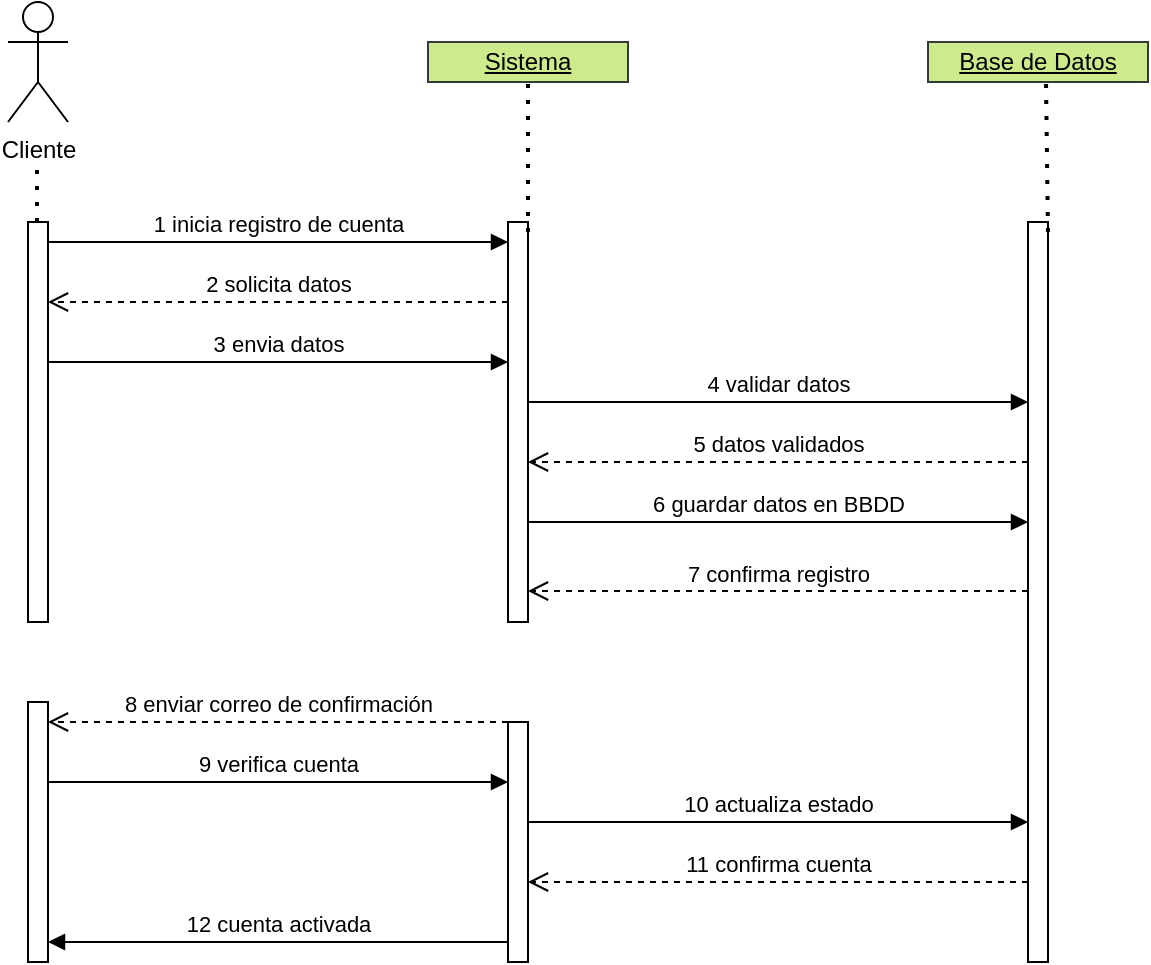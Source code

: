 <mxfile version="24.7.16">
  <diagram name="Página-1" id="7qlRAC1Hyz2V4y4gvaCD">
    <mxGraphModel dx="1050" dy="530" grid="1" gridSize="10" guides="1" tooltips="1" connect="1" arrows="1" fold="1" page="1" pageScale="1" pageWidth="827" pageHeight="1169" math="0" shadow="0">
      <root>
        <mxCell id="0" />
        <mxCell id="1" parent="0" />
        <mxCell id="eC1Hu11HOD4TWMjhSHn9-1" value="&lt;u&gt;Sistema&lt;/u&gt;" style="html=1;whiteSpace=wrap;fillColor=#cdeb8b;strokeColor=#36393d;" vertex="1" parent="1">
          <mxGeometry x="300" y="70" width="100" height="20" as="geometry" />
        </mxCell>
        <mxCell id="eC1Hu11HOD4TWMjhSHn9-2" value="&lt;u&gt;Base de Datos&lt;/u&gt;" style="html=1;whiteSpace=wrap;fillColor=#cdeb8b;strokeColor=#36393d;" vertex="1" parent="1">
          <mxGeometry x="550" y="70" width="110" height="20" as="geometry" />
        </mxCell>
        <mxCell id="eC1Hu11HOD4TWMjhSHn9-3" value="Cliente" style="shape=umlActor;verticalLabelPosition=bottom;verticalAlign=top;html=1;outlineConnect=0;" vertex="1" parent="1">
          <mxGeometry x="90" y="50" width="30" height="60" as="geometry" />
        </mxCell>
        <mxCell id="eC1Hu11HOD4TWMjhSHn9-4" value="" style="html=1;points=[[0,0,0,0,5],[0,1,0,0,-5],[1,0,0,0,5],[1,1,0,0,-5]];perimeter=orthogonalPerimeter;outlineConnect=0;targetShapes=umlLifeline;portConstraint=eastwest;newEdgeStyle={&quot;curved&quot;:0,&quot;rounded&quot;:0};" vertex="1" parent="1">
          <mxGeometry x="100" y="160" width="10" height="200" as="geometry" />
        </mxCell>
        <mxCell id="eC1Hu11HOD4TWMjhSHn9-5" value="" style="html=1;points=[[0,0,0,0,5],[0,1,0,0,-5],[1,0,0,0,5],[1,1,0,0,-5]];perimeter=orthogonalPerimeter;outlineConnect=0;targetShapes=umlLifeline;portConstraint=eastwest;newEdgeStyle={&quot;curved&quot;:0,&quot;rounded&quot;:0};" vertex="1" parent="1">
          <mxGeometry x="340" y="160" width="10" height="200" as="geometry" />
        </mxCell>
        <mxCell id="eC1Hu11HOD4TWMjhSHn9-6" value="" style="html=1;points=[[0,0,0,0,5],[0,1,0,0,-5],[1,0,0,0,5],[1,1,0,0,-5]];perimeter=orthogonalPerimeter;outlineConnect=0;targetShapes=umlLifeline;portConstraint=eastwest;newEdgeStyle={&quot;curved&quot;:0,&quot;rounded&quot;:0};" vertex="1" parent="1">
          <mxGeometry x="600" y="160" width="10" height="370" as="geometry" />
        </mxCell>
        <mxCell id="eC1Hu11HOD4TWMjhSHn9-7" value="1 inicia registro de cuenta" style="html=1;verticalAlign=bottom;endArrow=block;curved=0;rounded=0;" edge="1" parent="1" target="eC1Hu11HOD4TWMjhSHn9-5">
          <mxGeometry width="80" relative="1" as="geometry">
            <mxPoint x="110" y="170" as="sourcePoint" />
            <mxPoint x="190" y="170" as="targetPoint" />
          </mxGeometry>
        </mxCell>
        <mxCell id="eC1Hu11HOD4TWMjhSHn9-9" value="11 confirma cuenta" style="html=1;verticalAlign=bottom;endArrow=open;dashed=1;endSize=8;curved=0;rounded=0;" edge="1" parent="1">
          <mxGeometry relative="1" as="geometry">
            <mxPoint x="600" y="490" as="sourcePoint" />
            <mxPoint x="350" y="490" as="targetPoint" />
          </mxGeometry>
        </mxCell>
        <mxCell id="eC1Hu11HOD4TWMjhSHn9-10" value="4 validar datos" style="html=1;verticalAlign=bottom;endArrow=block;curved=0;rounded=0;" edge="1" parent="1">
          <mxGeometry width="80" relative="1" as="geometry">
            <mxPoint x="350" y="250" as="sourcePoint" />
            <mxPoint x="600" y="250" as="targetPoint" />
          </mxGeometry>
        </mxCell>
        <mxCell id="eC1Hu11HOD4TWMjhSHn9-11" value="5 datos validados" style="html=1;verticalAlign=bottom;endArrow=open;dashed=1;endSize=8;curved=0;rounded=0;" edge="1" parent="1">
          <mxGeometry relative="1" as="geometry">
            <mxPoint x="600" y="280" as="sourcePoint" />
            <mxPoint x="350" y="280" as="targetPoint" />
          </mxGeometry>
        </mxCell>
        <mxCell id="eC1Hu11HOD4TWMjhSHn9-12" value="" style="endArrow=none;dashed=1;html=1;dashPattern=1 3;strokeWidth=2;rounded=0;entryX=0.5;entryY=1;entryDx=0;entryDy=0;exitX=1;exitY=0;exitDx=0;exitDy=5;exitPerimeter=0;" edge="1" parent="1" source="eC1Hu11HOD4TWMjhSHn9-5" target="eC1Hu11HOD4TWMjhSHn9-1">
          <mxGeometry width="50" height="50" relative="1" as="geometry">
            <mxPoint x="350" y="140" as="sourcePoint" />
            <mxPoint x="440" y="250" as="targetPoint" />
          </mxGeometry>
        </mxCell>
        <mxCell id="eC1Hu11HOD4TWMjhSHn9-13" value="" style="endArrow=none;dashed=1;html=1;dashPattern=1 3;strokeWidth=2;rounded=0;entryX=0.5;entryY=1;entryDx=0;entryDy=0;" edge="1" parent="1" source="eC1Hu11HOD4TWMjhSHn9-4">
          <mxGeometry width="50" height="50" relative="1" as="geometry">
            <mxPoint x="104.5" y="205" as="sourcePoint" />
            <mxPoint x="104.5" y="130" as="targetPoint" />
          </mxGeometry>
        </mxCell>
        <mxCell id="eC1Hu11HOD4TWMjhSHn9-14" value="" style="endArrow=none;dashed=1;html=1;dashPattern=1 3;strokeWidth=2;rounded=0;entryX=0.5;entryY=1;entryDx=0;entryDy=0;exitX=1;exitY=0;exitDx=0;exitDy=5;exitPerimeter=0;" edge="1" parent="1" source="eC1Hu11HOD4TWMjhSHn9-6">
          <mxGeometry width="50" height="50" relative="1" as="geometry">
            <mxPoint x="609" y="150" as="sourcePoint" />
            <mxPoint x="609" y="90" as="targetPoint" />
          </mxGeometry>
        </mxCell>
        <mxCell id="eC1Hu11HOD4TWMjhSHn9-17" value="2 solicita datos" style="html=1;verticalAlign=bottom;endArrow=open;dashed=1;endSize=8;curved=0;rounded=0;" edge="1" parent="1">
          <mxGeometry relative="1" as="geometry">
            <mxPoint x="340" y="200" as="sourcePoint" />
            <mxPoint x="110" y="200" as="targetPoint" />
          </mxGeometry>
        </mxCell>
        <mxCell id="eC1Hu11HOD4TWMjhSHn9-18" value="3 envia datos" style="html=1;verticalAlign=bottom;endArrow=block;curved=0;rounded=0;" edge="1" parent="1">
          <mxGeometry width="80" relative="1" as="geometry">
            <mxPoint x="110" y="230" as="sourcePoint" />
            <mxPoint x="340" y="230" as="targetPoint" />
          </mxGeometry>
        </mxCell>
        <mxCell id="eC1Hu11HOD4TWMjhSHn9-19" value="6 guardar datos en BBDD" style="html=1;verticalAlign=bottom;endArrow=block;curved=0;rounded=0;" edge="1" parent="1">
          <mxGeometry width="80" relative="1" as="geometry">
            <mxPoint x="350" y="310" as="sourcePoint" />
            <mxPoint x="600" y="310" as="targetPoint" />
          </mxGeometry>
        </mxCell>
        <mxCell id="eC1Hu11HOD4TWMjhSHn9-20" value="7 confirma registro" style="html=1;verticalAlign=bottom;endArrow=open;dashed=1;endSize=8;curved=0;rounded=0;" edge="1" parent="1">
          <mxGeometry relative="1" as="geometry">
            <mxPoint x="600" y="344.5" as="sourcePoint" />
            <mxPoint x="350" y="344.5" as="targetPoint" />
          </mxGeometry>
        </mxCell>
        <mxCell id="eC1Hu11HOD4TWMjhSHn9-21" value="" style="html=1;points=[[0,0,0,0,5],[0,1,0,0,-5],[1,0,0,0,5],[1,1,0,0,-5]];perimeter=orthogonalPerimeter;outlineConnect=0;targetShapes=umlLifeline;portConstraint=eastwest;newEdgeStyle={&quot;curved&quot;:0,&quot;rounded&quot;:0};" vertex="1" parent="1">
          <mxGeometry x="100" y="400" width="10" height="130" as="geometry" />
        </mxCell>
        <mxCell id="eC1Hu11HOD4TWMjhSHn9-22" value="" style="html=1;points=[[0,0,0,0,5],[0,1,0,0,-5],[1,0,0,0,5],[1,1,0,0,-5]];perimeter=orthogonalPerimeter;outlineConnect=0;targetShapes=umlLifeline;portConstraint=eastwest;newEdgeStyle={&quot;curved&quot;:0,&quot;rounded&quot;:0};" vertex="1" parent="1">
          <mxGeometry x="340" y="410" width="10" height="120" as="geometry" />
        </mxCell>
        <mxCell id="eC1Hu11HOD4TWMjhSHn9-24" value="8 enviar correo de confirmación" style="html=1;verticalAlign=bottom;endArrow=open;dashed=1;endSize=8;curved=0;rounded=0;" edge="1" parent="1">
          <mxGeometry relative="1" as="geometry">
            <mxPoint x="340" y="410" as="sourcePoint" />
            <mxPoint x="110" y="410" as="targetPoint" />
          </mxGeometry>
        </mxCell>
        <mxCell id="eC1Hu11HOD4TWMjhSHn9-25" value="9 verifica cuenta" style="html=1;verticalAlign=bottom;endArrow=block;curved=0;rounded=0;" edge="1" parent="1">
          <mxGeometry width="80" relative="1" as="geometry">
            <mxPoint x="110" y="440" as="sourcePoint" />
            <mxPoint x="340" y="440" as="targetPoint" />
          </mxGeometry>
        </mxCell>
        <mxCell id="eC1Hu11HOD4TWMjhSHn9-27" value="10 actualiza estado" style="html=1;verticalAlign=bottom;endArrow=block;curved=0;rounded=0;" edge="1" parent="1">
          <mxGeometry width="80" relative="1" as="geometry">
            <mxPoint x="350" y="460" as="sourcePoint" />
            <mxPoint x="600" y="460" as="targetPoint" />
          </mxGeometry>
        </mxCell>
        <mxCell id="eC1Hu11HOD4TWMjhSHn9-28" value="12 cuenta activada" style="html=1;verticalAlign=bottom;endArrow=block;curved=0;rounded=0;entryX=1;entryY=1;entryDx=0;entryDy=-5;entryPerimeter=0;" edge="1" parent="1">
          <mxGeometry width="80" relative="1" as="geometry">
            <mxPoint x="340" y="520" as="sourcePoint" />
            <mxPoint x="110" y="520" as="targetPoint" />
          </mxGeometry>
        </mxCell>
      </root>
    </mxGraphModel>
  </diagram>
</mxfile>
